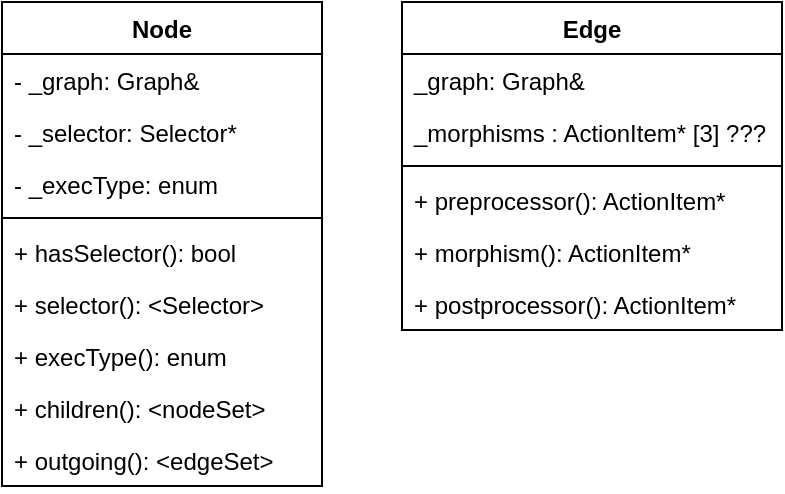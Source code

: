 <mxfile version="16.5.1" type="device"><diagram name="Page-1" id="c4acf3e9-155e-7222-9cf6-157b1a14988f"><mxGraphModel dx="1038" dy="649" grid="1" gridSize="10" guides="1" tooltips="1" connect="1" arrows="1" fold="1" page="1" pageScale="1" pageWidth="850" pageHeight="1100" background="none" math="0" shadow="0"><root><mxCell id="0"/><mxCell id="1" parent="0"/><mxCell id="Xwh84FqPJUYtbTTUAkJP-1" value="Node" style="swimlane;fontStyle=1;align=center;verticalAlign=top;childLayout=stackLayout;horizontal=1;startSize=26;horizontalStack=0;resizeParent=1;resizeParentMax=0;resizeLast=0;collapsible=1;marginBottom=0;" vertex="1" parent="1"><mxGeometry x="40" y="40" width="160" height="242" as="geometry"/></mxCell><mxCell id="Xwh84FqPJUYtbTTUAkJP-6" value="- _graph: Graph&amp;" style="text;strokeColor=none;fillColor=none;align=left;verticalAlign=top;spacingLeft=4;spacingRight=4;overflow=hidden;rotatable=0;points=[[0,0.5],[1,0.5]];portConstraint=eastwest;" vertex="1" parent="Xwh84FqPJUYtbTTUAkJP-1"><mxGeometry y="26" width="160" height="26" as="geometry"/></mxCell><mxCell id="Xwh84FqPJUYtbTTUAkJP-2" value="- _selector: Selector*" style="text;strokeColor=none;fillColor=none;align=left;verticalAlign=top;spacingLeft=4;spacingRight=4;overflow=hidden;rotatable=0;points=[[0,0.5],[1,0.5]];portConstraint=eastwest;" vertex="1" parent="Xwh84FqPJUYtbTTUAkJP-1"><mxGeometry y="52" width="160" height="26" as="geometry"/></mxCell><mxCell id="Xwh84FqPJUYtbTTUAkJP-5" value="- _execType: enum" style="text;strokeColor=none;fillColor=none;align=left;verticalAlign=top;spacingLeft=4;spacingRight=4;overflow=hidden;rotatable=0;points=[[0,0.5],[1,0.5]];portConstraint=eastwest;" vertex="1" parent="Xwh84FqPJUYtbTTUAkJP-1"><mxGeometry y="78" width="160" height="26" as="geometry"/></mxCell><mxCell id="Xwh84FqPJUYtbTTUAkJP-3" value="" style="line;strokeWidth=1;fillColor=none;align=left;verticalAlign=middle;spacingTop=-1;spacingLeft=3;spacingRight=3;rotatable=0;labelPosition=right;points=[];portConstraint=eastwest;" vertex="1" parent="Xwh84FqPJUYtbTTUAkJP-1"><mxGeometry y="104" width="160" height="8" as="geometry"/></mxCell><mxCell id="Xwh84FqPJUYtbTTUAkJP-4" value="+ hasSelector(): bool" style="text;strokeColor=none;fillColor=none;align=left;verticalAlign=top;spacingLeft=4;spacingRight=4;overflow=hidden;rotatable=0;points=[[0,0.5],[1,0.5]];portConstraint=eastwest;" vertex="1" parent="Xwh84FqPJUYtbTTUAkJP-1"><mxGeometry y="112" width="160" height="26" as="geometry"/></mxCell><mxCell id="Xwh84FqPJUYtbTTUAkJP-7" value="+ selector(): &lt;Selector&gt;" style="text;strokeColor=none;fillColor=none;align=left;verticalAlign=top;spacingLeft=4;spacingRight=4;overflow=hidden;rotatable=0;points=[[0,0.5],[1,0.5]];portConstraint=eastwest;" vertex="1" parent="Xwh84FqPJUYtbTTUAkJP-1"><mxGeometry y="138" width="160" height="26" as="geometry"/></mxCell><mxCell id="Xwh84FqPJUYtbTTUAkJP-8" value="+ execType(): enum" style="text;strokeColor=none;fillColor=none;align=left;verticalAlign=top;spacingLeft=4;spacingRight=4;overflow=hidden;rotatable=0;points=[[0,0.5],[1,0.5]];portConstraint=eastwest;" vertex="1" parent="Xwh84FqPJUYtbTTUAkJP-1"><mxGeometry y="164" width="160" height="26" as="geometry"/></mxCell><mxCell id="Xwh84FqPJUYtbTTUAkJP-10" value="+ children(): &lt;nodeSet&gt;" style="text;strokeColor=none;fillColor=none;align=left;verticalAlign=top;spacingLeft=4;spacingRight=4;overflow=hidden;rotatable=0;points=[[0,0.5],[1,0.5]];portConstraint=eastwest;" vertex="1" parent="Xwh84FqPJUYtbTTUAkJP-1"><mxGeometry y="190" width="160" height="26" as="geometry"/></mxCell><mxCell id="Xwh84FqPJUYtbTTUAkJP-11" value="+ outgoing(): &lt;edgeSet&gt;" style="text;strokeColor=none;fillColor=none;align=left;verticalAlign=top;spacingLeft=4;spacingRight=4;overflow=hidden;rotatable=0;points=[[0,0.5],[1,0.5]];portConstraint=eastwest;" vertex="1" parent="Xwh84FqPJUYtbTTUAkJP-1"><mxGeometry y="216" width="160" height="26" as="geometry"/></mxCell><mxCell id="Xwh84FqPJUYtbTTUAkJP-12" value="Edge" style="swimlane;fontStyle=1;align=center;verticalAlign=top;childLayout=stackLayout;horizontal=1;startSize=26;horizontalStack=0;resizeParent=1;resizeParentMax=0;resizeLast=0;collapsible=1;marginBottom=0;" vertex="1" parent="1"><mxGeometry x="240" y="40" width="190" height="164" as="geometry"/></mxCell><mxCell id="Xwh84FqPJUYtbTTUAkJP-13" value="_graph: Graph&amp;" style="text;strokeColor=none;fillColor=none;align=left;verticalAlign=top;spacingLeft=4;spacingRight=4;overflow=hidden;rotatable=0;points=[[0,0.5],[1,0.5]];portConstraint=eastwest;" vertex="1" parent="Xwh84FqPJUYtbTTUAkJP-12"><mxGeometry y="26" width="190" height="26" as="geometry"/></mxCell><mxCell id="Xwh84FqPJUYtbTTUAkJP-16" value="_morphisms : ActionItem* [3] ???" style="text;strokeColor=none;fillColor=none;align=left;verticalAlign=top;spacingLeft=4;spacingRight=4;overflow=hidden;rotatable=0;points=[[0,0.5],[1,0.5]];portConstraint=eastwest;" vertex="1" parent="Xwh84FqPJUYtbTTUAkJP-12"><mxGeometry y="52" width="190" height="26" as="geometry"/></mxCell><mxCell id="Xwh84FqPJUYtbTTUAkJP-14" value="" style="line;strokeWidth=1;fillColor=none;align=left;verticalAlign=middle;spacingTop=-1;spacingLeft=3;spacingRight=3;rotatable=0;labelPosition=right;points=[];portConstraint=eastwest;" vertex="1" parent="Xwh84FqPJUYtbTTUAkJP-12"><mxGeometry y="78" width="190" height="8" as="geometry"/></mxCell><mxCell id="Xwh84FqPJUYtbTTUAkJP-15" value="+ preprocessor(): ActionItem*" style="text;strokeColor=none;fillColor=none;align=left;verticalAlign=top;spacingLeft=4;spacingRight=4;overflow=hidden;rotatable=0;points=[[0,0.5],[1,0.5]];portConstraint=eastwest;" vertex="1" parent="Xwh84FqPJUYtbTTUAkJP-12"><mxGeometry y="86" width="190" height="26" as="geometry"/></mxCell><mxCell id="Xwh84FqPJUYtbTTUAkJP-17" value="+ morphism(): ActionItem*" style="text;strokeColor=none;fillColor=none;align=left;verticalAlign=top;spacingLeft=4;spacingRight=4;overflow=hidden;rotatable=0;points=[[0,0.5],[1,0.5]];portConstraint=eastwest;" vertex="1" parent="Xwh84FqPJUYtbTTUAkJP-12"><mxGeometry y="112" width="190" height="26" as="geometry"/></mxCell><mxCell id="Xwh84FqPJUYtbTTUAkJP-18" value="+ postprocessor(): ActionItem*" style="text;strokeColor=none;fillColor=none;align=left;verticalAlign=top;spacingLeft=4;spacingRight=4;overflow=hidden;rotatable=0;points=[[0,0.5],[1,0.5]];portConstraint=eastwest;" vertex="1" parent="Xwh84FqPJUYtbTTUAkJP-12"><mxGeometry y="138" width="190" height="26" as="geometry"/></mxCell></root></mxGraphModel></diagram></mxfile>